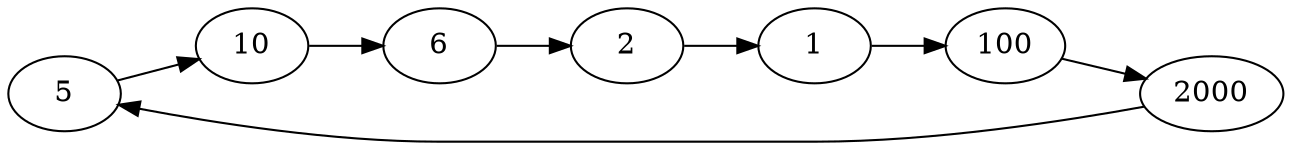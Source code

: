 digraph G {
Nodo0[label = "5"]
Nodo1[label = "10"]
Nodo2[label = "6"]
Nodo3[label = "2"]
Nodo4[label = "1"]
Nodo5[label = "100"]
Nodo6[label = "2000"]
Nodo0->Nodo1->Nodo2->Nodo3->Nodo4->Nodo5->Nodo6->Nodo0
rankdir = LR
}
